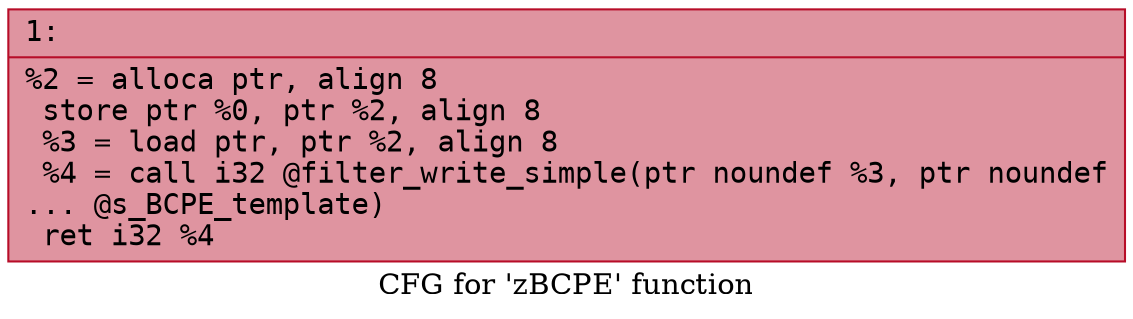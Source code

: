 digraph "CFG for 'zBCPE' function" {
	label="CFG for 'zBCPE' function";

	Node0x6000008c1f40 [shape=record,color="#b70d28ff", style=filled, fillcolor="#b70d2870" fontname="Courier",label="{1:\l|  %2 = alloca ptr, align 8\l  store ptr %0, ptr %2, align 8\l  %3 = load ptr, ptr %2, align 8\l  %4 = call i32 @filter_write_simple(ptr noundef %3, ptr noundef\l... @s_BCPE_template)\l  ret i32 %4\l}"];
}

